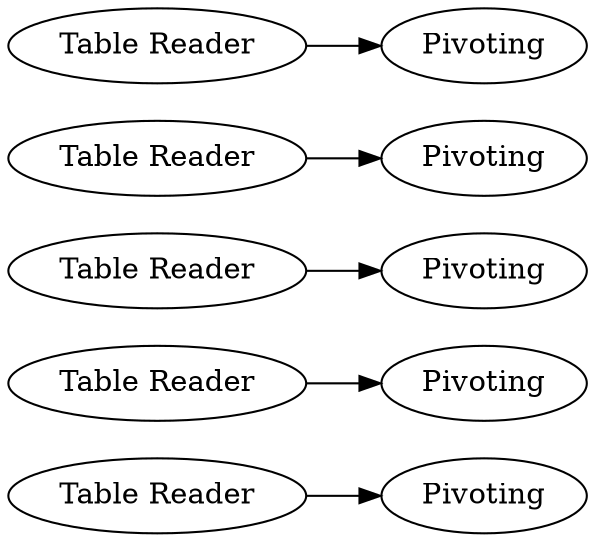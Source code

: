 digraph {
	19 [label="Table Reader"]
	20 [label=Pivoting]
	21 [label="Table Reader"]
	22 [label=Pivoting]
	24 [label="Table Reader"]
	25 [label=Pivoting]
	27 [label="Table Reader"]
	29 [label="Table Reader"]
	30 [label=Pivoting]
	31 [label=Pivoting]
	19 -> 20
	21 -> 22
	24 -> 25
	27 -> 31
	29 -> 30
	rankdir=LR
}
